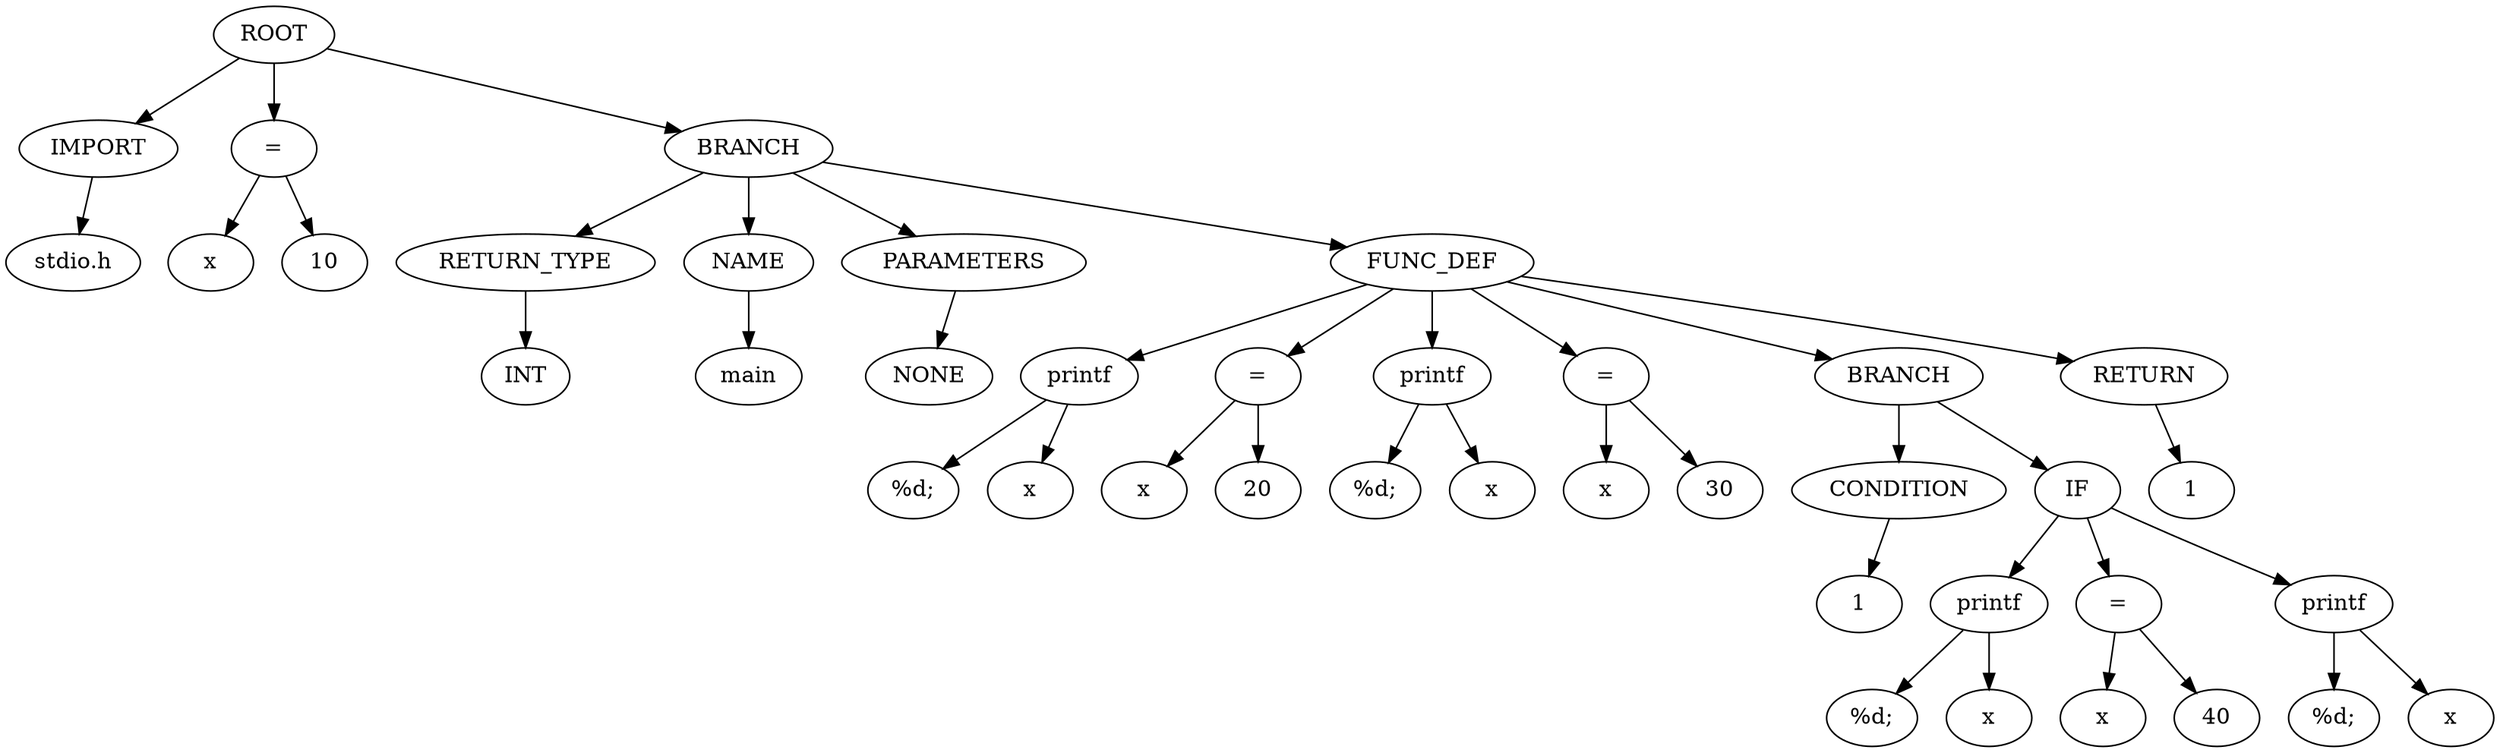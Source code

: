 strict digraph G{
l11[label = "IMPORT"]
l111[label = "="]
l1111[label = "BRANCH"]
"ROOT"->"l11"
l111131[label = "stdio.h"]
"l11"->l111131
"ROOT"->"l111"
l1111331[label = "x"]
l11113311[label = "10"]
"l111"->l1111331
"l111"->l11113311
"ROOT"->"l1111"
l11113331[label = "RETURN_TYPE"]
l111133311[label = "NAME"]
l1111333111[label = "PARAMETERS"]
l11113331111[label = "FUNC_DEF"]
"l1111"->"l11113331"
l1111333111131[label = "INT"]
"l11113331"->l1111333111131
"l1111"->"l111133311"
l11113331111331[label = "main"]
"l111133311"->l11113331111331
"l1111"->"l1111333111"
l111133311113331[label = "NONE"]
"l1111333111"->l111133311113331
"l1111"->"l11113331111"
l1111333111133331[label = "printf"]
l11113331111333311[label = "="]
l111133311113333111[label = "printf"]
l1111333111133331111[label = "="]
l11113331111333311111[label = "BRANCH"]
l111133311113333111111[label = "RETURN"]
"l11113331111"->"l1111333111133331"
l11113331111333311111131[label = "%d;"]
l111133311113333111111311[label = "x"]
"l1111333111133331"->l11113331111333311111131
"l1111333111133331"->l111133311113333111111311
"l11113331111"->"l11113331111333311"
l111133311113333111111331[label = "x"]
l1111333111133331111113311[label = "20"]
"l11113331111333311"->l111133311113333111111331
"l11113331111333311"->l1111333111133331111113311
"l11113331111"->"l111133311113333111"
l1111333111133331111113331[label = "%d;"]
l11113331111333311111133311[label = "x"]
"l111133311113333111"->l1111333111133331111113331
"l111133311113333111"->l11113331111333311111133311
"l11113331111"->"l1111333111133331111"
l11113331111333311111133331[label = "x"]
l111133311113333111111333311[label = "30"]
"l1111333111133331111"->l11113331111333311111133331
"l1111333111133331111"->l111133311113333111111333311
"l11113331111"->"l11113331111333311111"
l111133311113333111111333331[label = "CONDITION"]
l1111333111133331111113333311[label = "IF"]
"l11113331111333311111"->"l111133311113333111111333331"
l111133311113333111111333331131[label = "1"]
"l111133311113333111111333331"->l111133311113333111111333331131
"l11113331111333311111"->"l1111333111133331111113333311"
l1111333111133331111113333311331[label = "printf"]
l11113331111333311111133333113311[label = "="]
l111133311113333111111333331133111[label = "printf"]
"l1111333111133331111113333311"->"l1111333111133331111113333311331"
l11113331111333311111133333113311131[label = "%d;"]
l111133311113333111111333331133111311[label = "x"]
"l1111333111133331111113333311331"->l11113331111333311111133333113311131
"l1111333111133331111113333311331"->l111133311113333111111333331133111311
"l1111333111133331111113333311"->"l11113331111333311111133333113311"
l111133311113333111111333331133111331[label = "x"]
l1111333111133331111113333311331113311[label = "40"]
"l11113331111333311111133333113311"->l111133311113333111111333331133111331
"l11113331111333311111133333113311"->l1111333111133331111113333311331113311
"l1111333111133331111113333311"->"l111133311113333111111333331133111"
l1111333111133331111113333311331113331[label = "%d;"]
l11113331111333311111133333113311133311[label = "x"]
"l111133311113333111111333331133111"->l1111333111133331111113333311331113331
"l111133311113333111111333331133111"->l11113331111333311111133333113311133311
"l11113331111"->"l111133311113333111111"
l1111333111133331111113333331[label = "1"]
"l111133311113333111111"->l1111333111133331111113333331
}
